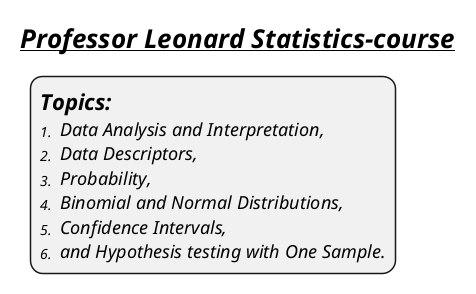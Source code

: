 @startmindmap
skinparam node {
    FontStyle italic
}

title =__//Professor Leonard Statistics-course//__

*:=//Topics://
# <size:18> Data Analysis and Interpretation,
# <size:18> Data Descriptors,
# <size:18> Probability,
# <size:18> Binomial and Normal Distributions,
# <size:18> Confidence Intervals,
# <size:18> and Hypothesis testing with One Sample.;

@endmindmap

